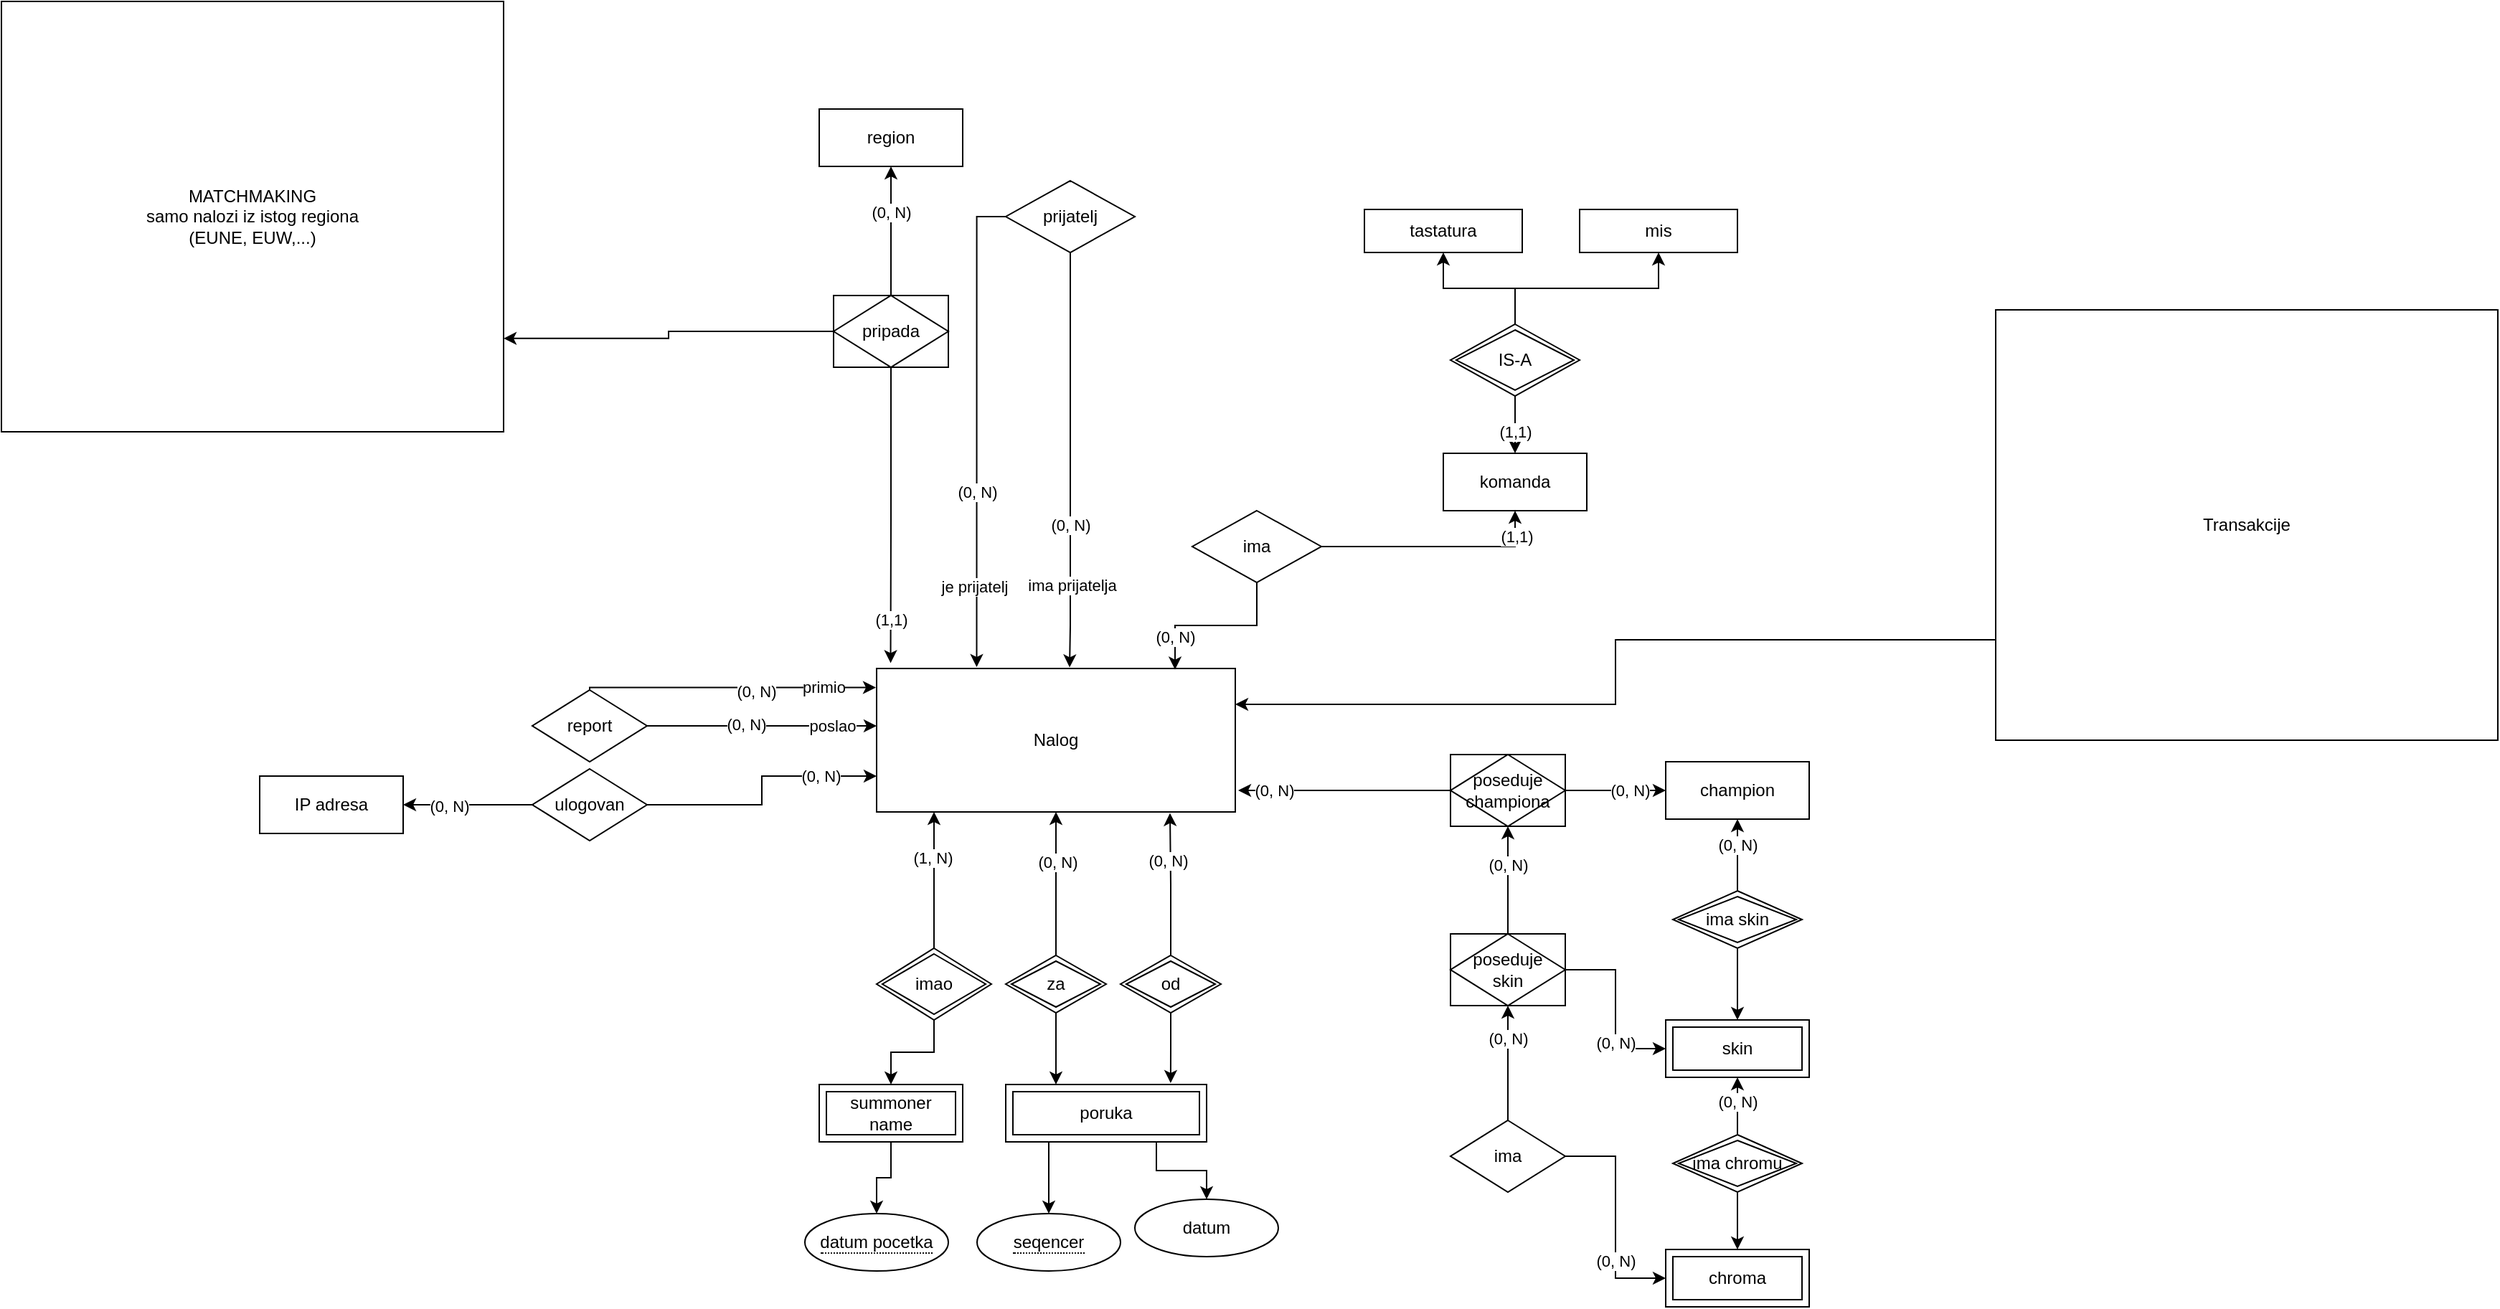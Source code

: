 <mxfile version="21.1.9" type="github">
  <diagram id="R2lEEEUBdFMjLlhIrx00" name="Page-1">
    <mxGraphModel dx="2035" dy="1738" grid="1" gridSize="10" guides="1" tooltips="1" connect="1" arrows="1" fold="1" page="1" pageScale="1" pageWidth="850" pageHeight="1100" math="0" shadow="0" extFonts="Permanent Marker^https://fonts.googleapis.com/css?family=Permanent+Marker">
      <root>
        <mxCell id="0" />
        <mxCell id="1" parent="0" />
        <mxCell id="QXRDdDJVpAIqtoCWkeBa-1" value="Nalog" style="whiteSpace=wrap;html=1;align=center;" parent="1" vertex="1">
          <mxGeometry x="500" y="420" width="250" height="100" as="geometry" />
        </mxCell>
        <mxCell id="QXRDdDJVpAIqtoCWkeBa-3" style="edgeStyle=orthogonalEdgeStyle;rounded=0;orthogonalLoop=1;jettySize=auto;html=1;exitX=0.5;exitY=1;exitDx=0;exitDy=0;entryX=0.538;entryY=-0.008;entryDx=0;entryDy=0;entryPerimeter=0;" parent="1" source="QXRDdDJVpAIqtoCWkeBa-2" target="QXRDdDJVpAIqtoCWkeBa-1" edge="1">
          <mxGeometry relative="1" as="geometry">
            <mxPoint x="635" y="150" as="sourcePoint" />
            <mxPoint x="714" y="390" as="targetPoint" />
            <Array as="points">
              <mxPoint x="635" y="390" />
            </Array>
          </mxGeometry>
        </mxCell>
        <mxCell id="QXRDdDJVpAIqtoCWkeBa-7" value="(0, N)" style="edgeLabel;html=1;align=center;verticalAlign=middle;resizable=0;points=[];" parent="QXRDdDJVpAIqtoCWkeBa-3" vertex="1" connectable="0">
          <mxGeometry x="0.39" relative="1" as="geometry">
            <mxPoint y="-12" as="offset" />
          </mxGeometry>
        </mxCell>
        <mxCell id="QXRDdDJVpAIqtoCWkeBa-8" value="ima prijatelja" style="edgeLabel;html=1;align=center;verticalAlign=middle;resizable=0;points=[];" parent="QXRDdDJVpAIqtoCWkeBa-3" vertex="1" connectable="0">
          <mxGeometry x="0.6" y="1" relative="1" as="geometry">
            <mxPoint as="offset" />
          </mxGeometry>
        </mxCell>
        <mxCell id="QXRDdDJVpAIqtoCWkeBa-4" style="edgeStyle=orthogonalEdgeStyle;rounded=0;orthogonalLoop=1;jettySize=auto;html=1;exitX=0;exitY=0.5;exitDx=0;exitDy=0;entryX=0.279;entryY=-0.01;entryDx=0;entryDy=0;entryPerimeter=0;" parent="1" source="QXRDdDJVpAIqtoCWkeBa-2" target="QXRDdDJVpAIqtoCWkeBa-1" edge="1">
          <mxGeometry relative="1" as="geometry">
            <mxPoint x="570" y="330" as="sourcePoint" />
            <mxPoint x="570" y="400" as="targetPoint" />
            <Array as="points">
              <mxPoint x="570" y="105" />
            </Array>
          </mxGeometry>
        </mxCell>
        <mxCell id="QXRDdDJVpAIqtoCWkeBa-5" value="je prijatelj" style="edgeLabel;html=1;align=center;verticalAlign=middle;resizable=0;points=[];" parent="QXRDdDJVpAIqtoCWkeBa-4" vertex="1" connectable="0">
          <mxGeometry x="0.733" y="-2" relative="1" as="geometry">
            <mxPoint y="-12" as="offset" />
          </mxGeometry>
        </mxCell>
        <mxCell id="QXRDdDJVpAIqtoCWkeBa-9" value="(0, N)" style="edgeLabel;html=1;align=center;verticalAlign=middle;resizable=0;points=[];" parent="QXRDdDJVpAIqtoCWkeBa-4" vertex="1" connectable="0">
          <mxGeometry x="0.267" relative="1" as="geometry">
            <mxPoint as="offset" />
          </mxGeometry>
        </mxCell>
        <mxCell id="QXRDdDJVpAIqtoCWkeBa-2" value="prijatelj" style="shape=rhombus;perimeter=rhombusPerimeter;whiteSpace=wrap;html=1;align=center;" parent="1" vertex="1">
          <mxGeometry x="590" y="80" width="90" height="50" as="geometry" />
        </mxCell>
        <mxCell id="QXRDdDJVpAIqtoCWkeBa-14" value="" style="edgeStyle=orthogonalEdgeStyle;rounded=0;orthogonalLoop=1;jettySize=auto;html=1;entryX=0.5;entryY=1;entryDx=0;entryDy=0;" parent="1" source="QXRDdDJVpAIqtoCWkeBa-10" target="QXRDdDJVpAIqtoCWkeBa-1" edge="1">
          <mxGeometry relative="1" as="geometry" />
        </mxCell>
        <mxCell id="QXRDdDJVpAIqtoCWkeBa-124" value="(0, N)" style="edgeLabel;html=1;align=center;verticalAlign=middle;resizable=0;points=[];" parent="QXRDdDJVpAIqtoCWkeBa-14" vertex="1" connectable="0">
          <mxGeometry x="0.3" y="-1" relative="1" as="geometry">
            <mxPoint as="offset" />
          </mxGeometry>
        </mxCell>
        <mxCell id="QXRDdDJVpAIqtoCWkeBa-19" style="edgeStyle=orthogonalEdgeStyle;rounded=0;orthogonalLoop=1;jettySize=auto;html=1;entryX=0.25;entryY=0;entryDx=0;entryDy=0;" parent="1" source="QXRDdDJVpAIqtoCWkeBa-10" target="QXRDdDJVpAIqtoCWkeBa-17" edge="1">
          <mxGeometry relative="1" as="geometry" />
        </mxCell>
        <mxCell id="QXRDdDJVpAIqtoCWkeBa-10" value="za" style="shape=rhombus;double=1;perimeter=rhombusPerimeter;whiteSpace=wrap;html=1;align=center;" parent="1" vertex="1">
          <mxGeometry x="590" y="620" width="70" height="40" as="geometry" />
        </mxCell>
        <mxCell id="QXRDdDJVpAIqtoCWkeBa-16" style="edgeStyle=orthogonalEdgeStyle;rounded=0;orthogonalLoop=1;jettySize=auto;html=1;entryX=0.818;entryY=1.008;entryDx=0;entryDy=0;entryPerimeter=0;" parent="1" source="QXRDdDJVpAIqtoCWkeBa-11" target="QXRDdDJVpAIqtoCWkeBa-1" edge="1">
          <mxGeometry relative="1" as="geometry">
            <mxPoint x="730" y="550" as="targetPoint" />
          </mxGeometry>
        </mxCell>
        <mxCell id="QXRDdDJVpAIqtoCWkeBa-125" value="(0, N)" style="edgeLabel;html=1;align=center;verticalAlign=middle;resizable=0;points=[];" parent="QXRDdDJVpAIqtoCWkeBa-16" vertex="1" connectable="0">
          <mxGeometry x="0.347" y="2" relative="1" as="geometry">
            <mxPoint as="offset" />
          </mxGeometry>
        </mxCell>
        <mxCell id="QXRDdDJVpAIqtoCWkeBa-20" style="edgeStyle=orthogonalEdgeStyle;rounded=0;orthogonalLoop=1;jettySize=auto;html=1;entryX=0.821;entryY=-0.025;entryDx=0;entryDy=0;entryPerimeter=0;" parent="1" source="QXRDdDJVpAIqtoCWkeBa-11" target="QXRDdDJVpAIqtoCWkeBa-17" edge="1">
          <mxGeometry relative="1" as="geometry" />
        </mxCell>
        <mxCell id="QXRDdDJVpAIqtoCWkeBa-11" value="od" style="shape=rhombus;double=1;perimeter=rhombusPerimeter;whiteSpace=wrap;html=1;align=center;" parent="1" vertex="1">
          <mxGeometry x="670" y="620" width="70" height="40" as="geometry" />
        </mxCell>
        <mxCell id="QXRDdDJVpAIqtoCWkeBa-25" style="edgeStyle=orthogonalEdgeStyle;rounded=0;orthogonalLoop=1;jettySize=auto;html=1;entryX=0.5;entryY=0;entryDx=0;entryDy=0;" parent="1" source="QXRDdDJVpAIqtoCWkeBa-17" target="QXRDdDJVpAIqtoCWkeBa-24" edge="1">
          <mxGeometry relative="1" as="geometry">
            <Array as="points">
              <mxPoint x="620" y="790" />
              <mxPoint x="620" y="790" />
            </Array>
          </mxGeometry>
        </mxCell>
        <mxCell id="QXRDdDJVpAIqtoCWkeBa-28" style="edgeStyle=orthogonalEdgeStyle;rounded=0;orthogonalLoop=1;jettySize=auto;html=1;exitX=0.75;exitY=1;exitDx=0;exitDy=0;entryX=0.5;entryY=0;entryDx=0;entryDy=0;" parent="1" source="QXRDdDJVpAIqtoCWkeBa-17" target="QXRDdDJVpAIqtoCWkeBa-26" edge="1">
          <mxGeometry relative="1" as="geometry" />
        </mxCell>
        <mxCell id="QXRDdDJVpAIqtoCWkeBa-17" value="poruka" style="shape=ext;margin=3;double=1;whiteSpace=wrap;html=1;align=center;" parent="1" vertex="1">
          <mxGeometry x="590" y="710" width="140" height="40" as="geometry" />
        </mxCell>
        <mxCell id="QXRDdDJVpAIqtoCWkeBa-24" value="&lt;span style=&quot;border-bottom: 1px dotted&quot;&gt;seqencer&lt;/span&gt;" style="ellipse;whiteSpace=wrap;html=1;align=center;" parent="1" vertex="1">
          <mxGeometry x="570" y="800" width="100" height="40" as="geometry" />
        </mxCell>
        <mxCell id="QXRDdDJVpAIqtoCWkeBa-26" value="datum" style="ellipse;whiteSpace=wrap;html=1;align=center;" parent="1" vertex="1">
          <mxGeometry x="680" y="790" width="100" height="40" as="geometry" />
        </mxCell>
        <mxCell id="QXRDdDJVpAIqtoCWkeBa-40" value="region" style="whiteSpace=wrap;html=1;align=center;" parent="1" vertex="1">
          <mxGeometry x="460" y="30" width="100" height="40" as="geometry" />
        </mxCell>
        <mxCell id="QXRDdDJVpAIqtoCWkeBa-46" value="" style="edgeStyle=orthogonalEdgeStyle;rounded=0;orthogonalLoop=1;jettySize=auto;html=1;exitX=0.5;exitY=0;exitDx=0;exitDy=0;exitPerimeter=0;" parent="1" source="QXRDdDJVpAIqtoCWkeBa-134" target="QXRDdDJVpAIqtoCWkeBa-40" edge="1">
          <mxGeometry relative="1" as="geometry">
            <mxPoint x="510" y="150" as="sourcePoint" />
          </mxGeometry>
        </mxCell>
        <mxCell id="QXRDdDJVpAIqtoCWkeBa-51" value="(0, N)" style="edgeLabel;html=1;align=center;verticalAlign=middle;resizable=0;points=[];" parent="QXRDdDJVpAIqtoCWkeBa-46" vertex="1" connectable="0">
          <mxGeometry x="0.305" y="2" relative="1" as="geometry">
            <mxPoint x="2" as="offset" />
          </mxGeometry>
        </mxCell>
        <mxCell id="QXRDdDJVpAIqtoCWkeBa-47" style="edgeStyle=orthogonalEdgeStyle;rounded=0;orthogonalLoop=1;jettySize=auto;html=1;exitX=0.5;exitY=1;exitDx=0;exitDy=0;entryX=0.039;entryY=-0.038;entryDx=0;entryDy=0;entryPerimeter=0;" parent="1" source="QXRDdDJVpAIqtoCWkeBa-134" target="QXRDdDJVpAIqtoCWkeBa-1" edge="1">
          <mxGeometry relative="1" as="geometry">
            <mxPoint x="510" y="200" as="sourcePoint" />
            <mxPoint x="510" y="410" as="targetPoint" />
          </mxGeometry>
        </mxCell>
        <mxCell id="QXRDdDJVpAIqtoCWkeBa-50" value="(1,1)" style="edgeLabel;html=1;align=center;verticalAlign=middle;resizable=0;points=[];" parent="QXRDdDJVpAIqtoCWkeBa-47" vertex="1" connectable="0">
          <mxGeometry x="0.707" relative="1" as="geometry">
            <mxPoint as="offset" />
          </mxGeometry>
        </mxCell>
        <mxCell id="QXRDdDJVpAIqtoCWkeBa-55" value="" style="edgeStyle=orthogonalEdgeStyle;rounded=0;orthogonalLoop=1;jettySize=auto;html=1;entryX=0;entryY=0.5;entryDx=0;entryDy=0;exitX=1;exitY=0.5;exitDx=0;exitDy=0;" parent="1" source="QXRDdDJVpAIqtoCWkeBa-83" target="QXRDdDJVpAIqtoCWkeBa-56" edge="1">
          <mxGeometry relative="1" as="geometry">
            <mxPoint x="980" y="505" as="sourcePoint" />
            <mxPoint x="1040" y="505" as="targetPoint" />
          </mxGeometry>
        </mxCell>
        <mxCell id="QXRDdDJVpAIqtoCWkeBa-75" value="(0, N)" style="edgeLabel;html=1;align=center;verticalAlign=middle;resizable=0;points=[];" parent="QXRDdDJVpAIqtoCWkeBa-55" vertex="1" connectable="0">
          <mxGeometry x="0.286" relative="1" as="geometry">
            <mxPoint as="offset" />
          </mxGeometry>
        </mxCell>
        <mxCell id="QXRDdDJVpAIqtoCWkeBa-56" value="champion" style="whiteSpace=wrap;html=1;align=center;" parent="1" vertex="1">
          <mxGeometry x="1050" y="485" width="100" height="40" as="geometry" />
        </mxCell>
        <mxCell id="QXRDdDJVpAIqtoCWkeBa-59" value="" style="edgeStyle=orthogonalEdgeStyle;rounded=0;orthogonalLoop=1;jettySize=auto;html=1;" parent="1" source="QXRDdDJVpAIqtoCWkeBa-57" target="QXRDdDJVpAIqtoCWkeBa-56" edge="1">
          <mxGeometry relative="1" as="geometry" />
        </mxCell>
        <mxCell id="QXRDdDJVpAIqtoCWkeBa-148" value="(0, N)" style="edgeLabel;html=1;align=center;verticalAlign=middle;resizable=0;points=[];" parent="QXRDdDJVpAIqtoCWkeBa-59" vertex="1" connectable="0">
          <mxGeometry x="0.278" relative="1" as="geometry">
            <mxPoint as="offset" />
          </mxGeometry>
        </mxCell>
        <mxCell id="QXRDdDJVpAIqtoCWkeBa-65" value="" style="edgeStyle=orthogonalEdgeStyle;rounded=0;orthogonalLoop=1;jettySize=auto;html=1;" parent="1" source="QXRDdDJVpAIqtoCWkeBa-57" target="QXRDdDJVpAIqtoCWkeBa-64" edge="1">
          <mxGeometry relative="1" as="geometry" />
        </mxCell>
        <mxCell id="QXRDdDJVpAIqtoCWkeBa-57" value="ima skin" style="shape=rhombus;double=1;perimeter=rhombusPerimeter;whiteSpace=wrap;html=1;align=center;" parent="1" vertex="1">
          <mxGeometry x="1055" y="575" width="90" height="40" as="geometry" />
        </mxCell>
        <mxCell id="QXRDdDJVpAIqtoCWkeBa-64" value="skin" style="shape=ext;margin=3;double=1;whiteSpace=wrap;html=1;align=center;" parent="1" vertex="1">
          <mxGeometry x="1050" y="665" width="100" height="40" as="geometry" />
        </mxCell>
        <mxCell id="QXRDdDJVpAIqtoCWkeBa-81" value="" style="edgeStyle=orthogonalEdgeStyle;rounded=0;orthogonalLoop=1;jettySize=auto;html=1;entryX=0.5;entryY=1;entryDx=0;entryDy=0;exitX=0.5;exitY=0;exitDx=0;exitDy=0;" parent="1" source="QXRDdDJVpAIqtoCWkeBa-84" target="QXRDdDJVpAIqtoCWkeBa-83" edge="1">
          <mxGeometry relative="1" as="geometry">
            <mxPoint x="940" y="585" as="sourcePoint" />
            <mxPoint x="940" y="530" as="targetPoint" />
          </mxGeometry>
        </mxCell>
        <mxCell id="QXRDdDJVpAIqtoCWkeBa-82" value="(0, N)" style="edgeLabel;html=1;align=center;verticalAlign=middle;resizable=0;points=[];" parent="QXRDdDJVpAIqtoCWkeBa-81" vertex="1" connectable="0">
          <mxGeometry x="0.299" relative="1" as="geometry">
            <mxPoint as="offset" />
          </mxGeometry>
        </mxCell>
        <mxCell id="QXRDdDJVpAIqtoCWkeBa-76" value="chroma" style="shape=ext;margin=3;double=1;whiteSpace=wrap;html=1;align=center;" parent="1" vertex="1">
          <mxGeometry x="1050" y="825" width="100" height="40" as="geometry" />
        </mxCell>
        <mxCell id="QXRDdDJVpAIqtoCWkeBa-79" value="" style="edgeStyle=orthogonalEdgeStyle;rounded=0;orthogonalLoop=1;jettySize=auto;html=1;" parent="1" source="QXRDdDJVpAIqtoCWkeBa-78" target="QXRDdDJVpAIqtoCWkeBa-64" edge="1">
          <mxGeometry relative="1" as="geometry" />
        </mxCell>
        <mxCell id="QXRDdDJVpAIqtoCWkeBa-149" value="(0, N)" style="edgeLabel;html=1;align=center;verticalAlign=middle;resizable=0;points=[];" parent="QXRDdDJVpAIqtoCWkeBa-79" vertex="1" connectable="0">
          <mxGeometry x="0.181" relative="1" as="geometry">
            <mxPoint as="offset" />
          </mxGeometry>
        </mxCell>
        <mxCell id="QXRDdDJVpAIqtoCWkeBa-80" value="" style="edgeStyle=orthogonalEdgeStyle;rounded=0;orthogonalLoop=1;jettySize=auto;html=1;" parent="1" source="QXRDdDJVpAIqtoCWkeBa-78" target="QXRDdDJVpAIqtoCWkeBa-76" edge="1">
          <mxGeometry relative="1" as="geometry" />
        </mxCell>
        <mxCell id="QXRDdDJVpAIqtoCWkeBa-78" value="ima chromu" style="shape=rhombus;double=1;perimeter=rhombusPerimeter;whiteSpace=wrap;html=1;align=center;" parent="1" vertex="1">
          <mxGeometry x="1055" y="745" width="90" height="40" as="geometry" />
        </mxCell>
        <mxCell id="QXRDdDJVpAIqtoCWkeBa-127" style="edgeStyle=orthogonalEdgeStyle;rounded=0;orthogonalLoop=1;jettySize=auto;html=1;entryX=1.008;entryY=0.85;entryDx=0;entryDy=0;entryPerimeter=0;" parent="1" source="QXRDdDJVpAIqtoCWkeBa-83" target="QXRDdDJVpAIqtoCWkeBa-1" edge="1">
          <mxGeometry relative="1" as="geometry" />
        </mxCell>
        <mxCell id="QXRDdDJVpAIqtoCWkeBa-128" value="(0, N)" style="edgeLabel;html=1;align=center;verticalAlign=middle;resizable=0;points=[];" parent="QXRDdDJVpAIqtoCWkeBa-127" vertex="1" connectable="0">
          <mxGeometry x="0.66" relative="1" as="geometry">
            <mxPoint as="offset" />
          </mxGeometry>
        </mxCell>
        <mxCell id="QXRDdDJVpAIqtoCWkeBa-83" value="poseduje&lt;br style=&quot;border-color: var(--border-color);&quot;&gt;championa" style="shape=associativeEntity;whiteSpace=wrap;html=1;align=center;" parent="1" vertex="1">
          <mxGeometry x="900" y="480" width="80" height="50" as="geometry" />
        </mxCell>
        <mxCell id="QXRDdDJVpAIqtoCWkeBa-85" style="edgeStyle=orthogonalEdgeStyle;rounded=0;orthogonalLoop=1;jettySize=auto;html=1;entryX=0;entryY=0.5;entryDx=0;entryDy=0;" parent="1" source="QXRDdDJVpAIqtoCWkeBa-84" target="QXRDdDJVpAIqtoCWkeBa-64" edge="1">
          <mxGeometry relative="1" as="geometry" />
        </mxCell>
        <mxCell id="QXRDdDJVpAIqtoCWkeBa-87" value="(0, N)" style="edgeLabel;html=1;align=center;verticalAlign=middle;resizable=0;points=[];" parent="QXRDdDJVpAIqtoCWkeBa-85" vertex="1" connectable="0">
          <mxGeometry x="0.372" relative="1" as="geometry">
            <mxPoint as="offset" />
          </mxGeometry>
        </mxCell>
        <mxCell id="QXRDdDJVpAIqtoCWkeBa-84" value="poseduje&lt;br style=&quot;border-color: var(--border-color);&quot;&gt;skin" style="shape=associativeEntity;whiteSpace=wrap;html=1;align=center;" parent="1" vertex="1">
          <mxGeometry x="900" y="605" width="80" height="50" as="geometry" />
        </mxCell>
        <mxCell id="QXRDdDJVpAIqtoCWkeBa-89" style="edgeStyle=orthogonalEdgeStyle;rounded=0;orthogonalLoop=1;jettySize=auto;html=1;entryX=0;entryY=0.5;entryDx=0;entryDy=0;exitX=1;exitY=0.5;exitDx=0;exitDy=0;" parent="1" source="eZrN_Ac_iOIGgZqlXht0-1" target="QXRDdDJVpAIqtoCWkeBa-76" edge="1">
          <mxGeometry relative="1" as="geometry">
            <mxPoint x="980" y="760" as="sourcePoint" />
          </mxGeometry>
        </mxCell>
        <mxCell id="QXRDdDJVpAIqtoCWkeBa-90" value="(0, N)" style="edgeLabel;html=1;align=center;verticalAlign=middle;resizable=0;points=[];" parent="QXRDdDJVpAIqtoCWkeBa-89" vertex="1" connectable="0">
          <mxGeometry x="0.39" relative="1" as="geometry">
            <mxPoint as="offset" />
          </mxGeometry>
        </mxCell>
        <mxCell id="QXRDdDJVpAIqtoCWkeBa-91" value="" style="edgeStyle=orthogonalEdgeStyle;rounded=0;orthogonalLoop=1;jettySize=auto;html=1;exitX=0.5;exitY=0;exitDx=0;exitDy=0;" parent="1" source="eZrN_Ac_iOIGgZqlXht0-1" target="QXRDdDJVpAIqtoCWkeBa-84" edge="1">
          <mxGeometry relative="1" as="geometry">
            <mxPoint x="940" y="735" as="sourcePoint" />
          </mxGeometry>
        </mxCell>
        <mxCell id="QXRDdDJVpAIqtoCWkeBa-93" value="(0, N)" style="edgeLabel;html=1;align=center;verticalAlign=middle;resizable=0;points=[];" parent="QXRDdDJVpAIqtoCWkeBa-91" vertex="1" connectable="0">
          <mxGeometry x="0.66" y="1" relative="1" as="geometry">
            <mxPoint x="1" y="9" as="offset" />
          </mxGeometry>
        </mxCell>
        <mxCell id="QXRDdDJVpAIqtoCWkeBa-107" value="" style="edgeStyle=orthogonalEdgeStyle;rounded=0;orthogonalLoop=1;jettySize=auto;html=1;" parent="1" source="QXRDdDJVpAIqtoCWkeBa-108" target="QXRDdDJVpAIqtoCWkeBa-110" edge="1">
          <mxGeometry relative="1" as="geometry" />
        </mxCell>
        <mxCell id="QXRDdDJVpAIqtoCWkeBa-122" style="edgeStyle=orthogonalEdgeStyle;rounded=0;orthogonalLoop=1;jettySize=auto;html=1;entryX=0.16;entryY=1;entryDx=0;entryDy=0;entryPerimeter=0;" parent="1" source="QXRDdDJVpAIqtoCWkeBa-108" target="QXRDdDJVpAIqtoCWkeBa-1" edge="1">
          <mxGeometry relative="1" as="geometry" />
        </mxCell>
        <mxCell id="QXRDdDJVpAIqtoCWkeBa-123" value="(1, N)" style="edgeLabel;html=1;align=center;verticalAlign=middle;resizable=0;points=[];" parent="QXRDdDJVpAIqtoCWkeBa-122" vertex="1" connectable="0">
          <mxGeometry x="0.333" y="1" relative="1" as="geometry">
            <mxPoint as="offset" />
          </mxGeometry>
        </mxCell>
        <mxCell id="QXRDdDJVpAIqtoCWkeBa-108" value="imao" style="shape=rhombus;double=1;perimeter=rhombusPerimeter;whiteSpace=wrap;html=1;align=center;" parent="1" vertex="1">
          <mxGeometry x="500" y="615" width="80" height="50" as="geometry" />
        </mxCell>
        <mxCell id="QXRDdDJVpAIqtoCWkeBa-109" value="" style="edgeStyle=orthogonalEdgeStyle;rounded=0;orthogonalLoop=1;jettySize=auto;html=1;" parent="1" source="QXRDdDJVpAIqtoCWkeBa-110" target="QXRDdDJVpAIqtoCWkeBa-111" edge="1">
          <mxGeometry relative="1" as="geometry" />
        </mxCell>
        <mxCell id="QXRDdDJVpAIqtoCWkeBa-110" value="summoner name" style="shape=ext;margin=3;double=1;whiteSpace=wrap;html=1;align=center;" parent="1" vertex="1">
          <mxGeometry x="460" y="710" width="100" height="40" as="geometry" />
        </mxCell>
        <mxCell id="QXRDdDJVpAIqtoCWkeBa-111" value="&lt;span style=&quot;border-bottom: 1px dotted&quot;&gt;datum pocetka&lt;/span&gt;" style="ellipse;whiteSpace=wrap;html=1;align=center;" parent="1" vertex="1">
          <mxGeometry x="450" y="800" width="100" height="40" as="geometry" />
        </mxCell>
        <mxCell id="QXRDdDJVpAIqtoCWkeBa-114" style="edgeStyle=orthogonalEdgeStyle;rounded=0;orthogonalLoop=1;jettySize=auto;html=1;exitX=0.5;exitY=0;exitDx=0;exitDy=0;entryX=-0.002;entryY=0.133;entryDx=0;entryDy=0;entryPerimeter=0;" parent="1" source="QXRDdDJVpAIqtoCWkeBa-112" target="QXRDdDJVpAIqtoCWkeBa-1" edge="1">
          <mxGeometry relative="1" as="geometry">
            <mxPoint x="260" y="410" as="sourcePoint" />
            <mxPoint x="480" y="445" as="targetPoint" />
            <Array as="points">
              <mxPoint x="300" y="433" />
            </Array>
          </mxGeometry>
        </mxCell>
        <mxCell id="QXRDdDJVpAIqtoCWkeBa-117" value="primio" style="edgeLabel;html=1;align=center;verticalAlign=middle;resizable=0;points=[];" parent="QXRDdDJVpAIqtoCWkeBa-114" vertex="1" connectable="0">
          <mxGeometry x="0.495" y="1" relative="1" as="geometry">
            <mxPoint x="14" as="offset" />
          </mxGeometry>
        </mxCell>
        <mxCell id="QXRDdDJVpAIqtoCWkeBa-118" value="(0, N)" style="edgeLabel;html=1;align=center;verticalAlign=middle;resizable=0;points=[];" parent="QXRDdDJVpAIqtoCWkeBa-114" vertex="1" connectable="0">
          <mxGeometry x="0.163" y="-2" relative="1" as="geometry">
            <mxPoint as="offset" />
          </mxGeometry>
        </mxCell>
        <mxCell id="QXRDdDJVpAIqtoCWkeBa-116" style="edgeStyle=orthogonalEdgeStyle;rounded=0;orthogonalLoop=1;jettySize=auto;html=1;entryX=0;entryY=0.4;entryDx=0;entryDy=0;entryPerimeter=0;" parent="1" source="QXRDdDJVpAIqtoCWkeBa-112" target="QXRDdDJVpAIqtoCWkeBa-1" edge="1">
          <mxGeometry relative="1" as="geometry">
            <mxPoint x="480" y="460" as="targetPoint" />
          </mxGeometry>
        </mxCell>
        <mxCell id="QXRDdDJVpAIqtoCWkeBa-119" value="poslao" style="edgeLabel;html=1;align=center;verticalAlign=middle;resizable=0;points=[];" parent="QXRDdDJVpAIqtoCWkeBa-116" vertex="1" connectable="0">
          <mxGeometry x="0.608" relative="1" as="geometry">
            <mxPoint as="offset" />
          </mxGeometry>
        </mxCell>
        <mxCell id="QXRDdDJVpAIqtoCWkeBa-120" value="(0, N)" style="edgeLabel;html=1;align=center;verticalAlign=middle;resizable=0;points=[];" parent="QXRDdDJVpAIqtoCWkeBa-116" vertex="1" connectable="0">
          <mxGeometry x="-0.142" y="1" relative="1" as="geometry">
            <mxPoint as="offset" />
          </mxGeometry>
        </mxCell>
        <mxCell id="QXRDdDJVpAIqtoCWkeBa-112" value="report" style="rhombus;whiteSpace=wrap;html=1;" parent="1" vertex="1">
          <mxGeometry x="260" y="435" width="80" height="50" as="geometry" />
        </mxCell>
        <mxCell id="QXRDdDJVpAIqtoCWkeBa-133" value="MATCHMAKING&lt;br&gt;samo nalozi iz istog regiona&lt;br&gt;(EUNE, EUW,...)" style="rounded=0;whiteSpace=wrap;html=1;" parent="1" vertex="1">
          <mxGeometry x="-110" y="-45" width="350" height="300" as="geometry" />
        </mxCell>
        <mxCell id="QXRDdDJVpAIqtoCWkeBa-137" style="edgeStyle=orthogonalEdgeStyle;rounded=0;orthogonalLoop=1;jettySize=auto;html=1;entryX=1;entryY=0.783;entryDx=0;entryDy=0;entryPerimeter=0;" parent="1" source="QXRDdDJVpAIqtoCWkeBa-134" target="QXRDdDJVpAIqtoCWkeBa-133" edge="1">
          <mxGeometry relative="1" as="geometry" />
        </mxCell>
        <mxCell id="QXRDdDJVpAIqtoCWkeBa-134" value="pripada" style="shape=associativeEntity;whiteSpace=wrap;html=1;align=center;" parent="1" vertex="1">
          <mxGeometry x="470" y="160" width="80" height="50" as="geometry" />
        </mxCell>
        <mxCell id="QXRDdDJVpAIqtoCWkeBa-139" style="edgeStyle=orthogonalEdgeStyle;rounded=0;orthogonalLoop=1;jettySize=auto;html=1;entryX=0;entryY=0.75;entryDx=0;entryDy=0;" parent="1" source="QXRDdDJVpAIqtoCWkeBa-138" target="QXRDdDJVpAIqtoCWkeBa-1" edge="1">
          <mxGeometry relative="1" as="geometry" />
        </mxCell>
        <mxCell id="QXRDdDJVpAIqtoCWkeBa-147" value="(0, N)" style="edgeLabel;html=1;align=center;verticalAlign=middle;resizable=0;points=[];" parent="QXRDdDJVpAIqtoCWkeBa-139" vertex="1" connectable="0">
          <mxGeometry x="0.74" y="-1" relative="1" as="geometry">
            <mxPoint x="-16" y="-1" as="offset" />
          </mxGeometry>
        </mxCell>
        <mxCell id="QXRDdDJVpAIqtoCWkeBa-143" value="" style="edgeStyle=orthogonalEdgeStyle;rounded=0;orthogonalLoop=1;jettySize=auto;html=1;" parent="1" source="QXRDdDJVpAIqtoCWkeBa-138" target="QXRDdDJVpAIqtoCWkeBa-141" edge="1">
          <mxGeometry relative="1" as="geometry" />
        </mxCell>
        <mxCell id="QXRDdDJVpAIqtoCWkeBa-145" value="(0, N)" style="edgeLabel;html=1;align=center;verticalAlign=middle;resizable=0;points=[];" parent="QXRDdDJVpAIqtoCWkeBa-143" vertex="1" connectable="0">
          <mxGeometry x="0.287" y="1" relative="1" as="geometry">
            <mxPoint as="offset" />
          </mxGeometry>
        </mxCell>
        <mxCell id="QXRDdDJVpAIqtoCWkeBa-138" value="ulogovan" style="rhombus;whiteSpace=wrap;html=1;" parent="1" vertex="1">
          <mxGeometry x="260" y="490" width="80" height="50" as="geometry" />
        </mxCell>
        <mxCell id="QXRDdDJVpAIqtoCWkeBa-141" value="IP adresa" style="whiteSpace=wrap;html=1;align=center;" parent="1" vertex="1">
          <mxGeometry x="70" y="495" width="100" height="40" as="geometry" />
        </mxCell>
        <mxCell id="rP_uZQigtl_s-wHD9pQy-6" value="" style="edgeStyle=orthogonalEdgeStyle;rounded=0;orthogonalLoop=1;jettySize=auto;html=1;" parent="1" source="rP_uZQigtl_s-wHD9pQy-1" target="rP_uZQigtl_s-wHD9pQy-5" edge="1">
          <mxGeometry relative="1" as="geometry" />
        </mxCell>
        <mxCell id="rP_uZQigtl_s-wHD9pQy-7" style="edgeStyle=orthogonalEdgeStyle;rounded=0;orthogonalLoop=1;jettySize=auto;html=1;entryX=0.5;entryY=1;entryDx=0;entryDy=0;" parent="1" source="rP_uZQigtl_s-wHD9pQy-1" target="rP_uZQigtl_s-wHD9pQy-8" edge="1">
          <mxGeometry relative="1" as="geometry">
            <mxPoint x="900" y="130" as="targetPoint" />
          </mxGeometry>
        </mxCell>
        <mxCell id="rP_uZQigtl_s-wHD9pQy-13" style="edgeStyle=orthogonalEdgeStyle;rounded=0;orthogonalLoop=1;jettySize=auto;html=1;exitX=0.5;exitY=1;exitDx=0;exitDy=0;entryX=0.5;entryY=0;entryDx=0;entryDy=0;" parent="1" source="rP_uZQigtl_s-wHD9pQy-1" target="rP_uZQigtl_s-wHD9pQy-9" edge="1">
          <mxGeometry relative="1" as="geometry" />
        </mxCell>
        <mxCell id="rP_uZQigtl_s-wHD9pQy-14" value="(1,1)" style="edgeLabel;html=1;align=center;verticalAlign=middle;resizable=0;points=[];" parent="rP_uZQigtl_s-wHD9pQy-13" vertex="1" connectable="0">
          <mxGeometry x="0.233" relative="1" as="geometry">
            <mxPoint as="offset" />
          </mxGeometry>
        </mxCell>
        <mxCell id="rP_uZQigtl_s-wHD9pQy-1" value="IS-A" style="shape=rhombus;double=1;perimeter=rhombusPerimeter;whiteSpace=wrap;html=1;align=center;" parent="1" vertex="1">
          <mxGeometry x="900" y="180" width="90" height="50" as="geometry" />
        </mxCell>
        <mxCell id="rP_uZQigtl_s-wHD9pQy-5" value="mis" style="whiteSpace=wrap;html=1;" parent="1" vertex="1">
          <mxGeometry x="990" y="100" width="110" height="30" as="geometry" />
        </mxCell>
        <mxCell id="rP_uZQigtl_s-wHD9pQy-8" value="tastatura" style="whiteSpace=wrap;html=1;" parent="1" vertex="1">
          <mxGeometry x="840" y="100" width="110" height="30" as="geometry" />
        </mxCell>
        <mxCell id="rP_uZQigtl_s-wHD9pQy-9" value="komanda" style="whiteSpace=wrap;html=1;align=center;" parent="1" vertex="1">
          <mxGeometry x="895" y="270" width="100" height="40" as="geometry" />
        </mxCell>
        <mxCell id="rP_uZQigtl_s-wHD9pQy-11" style="edgeStyle=orthogonalEdgeStyle;rounded=0;orthogonalLoop=1;jettySize=auto;html=1;entryX=0.832;entryY=0.008;entryDx=0;entryDy=0;entryPerimeter=0;" parent="1" source="rP_uZQigtl_s-wHD9pQy-10" target="QXRDdDJVpAIqtoCWkeBa-1" edge="1">
          <mxGeometry relative="1" as="geometry" />
        </mxCell>
        <mxCell id="rP_uZQigtl_s-wHD9pQy-16" value="(0, N)" style="edgeLabel;html=1;align=center;verticalAlign=middle;resizable=0;points=[];" parent="rP_uZQigtl_s-wHD9pQy-11" vertex="1" connectable="0">
          <mxGeometry x="0.602" relative="1" as="geometry">
            <mxPoint as="offset" />
          </mxGeometry>
        </mxCell>
        <mxCell id="rP_uZQigtl_s-wHD9pQy-12" style="edgeStyle=orthogonalEdgeStyle;rounded=0;orthogonalLoop=1;jettySize=auto;html=1;entryX=0.5;entryY=1;entryDx=0;entryDy=0;" parent="1" source="rP_uZQigtl_s-wHD9pQy-10" target="rP_uZQigtl_s-wHD9pQy-9" edge="1">
          <mxGeometry relative="1" as="geometry" />
        </mxCell>
        <mxCell id="rP_uZQigtl_s-wHD9pQy-17" value="(1,1)" style="edgeLabel;html=1;align=center;verticalAlign=middle;resizable=0;points=[];" parent="rP_uZQigtl_s-wHD9pQy-12" vertex="1" connectable="0">
          <mxGeometry x="0.772" y="-1" relative="1" as="geometry">
            <mxPoint as="offset" />
          </mxGeometry>
        </mxCell>
        <mxCell id="rP_uZQigtl_s-wHD9pQy-10" value="ima" style="shape=rhombus;perimeter=rhombusPerimeter;whiteSpace=wrap;html=1;align=center;" parent="1" vertex="1">
          <mxGeometry x="720" y="310" width="90" height="50" as="geometry" />
        </mxCell>
        <mxCell id="rP_uZQigtl_s-wHD9pQy-19" style="edgeStyle=orthogonalEdgeStyle;rounded=0;orthogonalLoop=1;jettySize=auto;html=1;entryX=1;entryY=0.25;entryDx=0;entryDy=0;" parent="1" source="rP_uZQigtl_s-wHD9pQy-18" target="QXRDdDJVpAIqtoCWkeBa-1" edge="1">
          <mxGeometry relative="1" as="geometry">
            <Array as="points">
              <mxPoint x="1015" y="400" />
              <mxPoint x="1015" y="445" />
            </Array>
          </mxGeometry>
        </mxCell>
        <mxCell id="rP_uZQigtl_s-wHD9pQy-18" value="Transakcije" style="rounded=0;whiteSpace=wrap;html=1;" parent="1" vertex="1">
          <mxGeometry x="1280" y="170" width="350" height="300" as="geometry" />
        </mxCell>
        <mxCell id="eZrN_Ac_iOIGgZqlXht0-1" value="ima" style="shape=rhombus;perimeter=rhombusPerimeter;whiteSpace=wrap;html=1;align=center;" vertex="1" parent="1">
          <mxGeometry x="900" y="735" width="80" height="50" as="geometry" />
        </mxCell>
      </root>
    </mxGraphModel>
  </diagram>
</mxfile>
